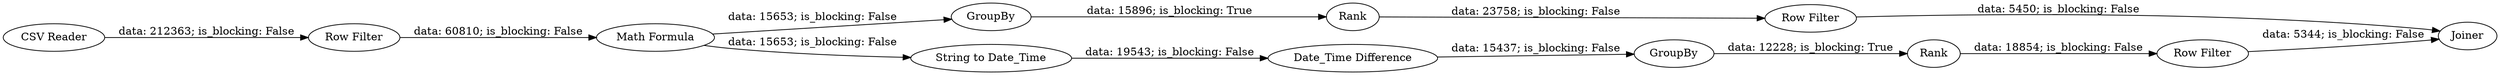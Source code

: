 digraph {
	"200482007326655037_8" [label="Date_Time Difference"]
	"200482007326655037_5" [label=Rank]
	"200482007326655037_10" [label=Rank]
	"200482007326655037_6" [label="Row Filter"]
	"200482007326655037_1" [label="CSV Reader"]
	"200482007326655037_4" [label=GroupBy]
	"200482007326655037_12" [label=Joiner]
	"200482007326655037_9" [label=GroupBy]
	"200482007326655037_11" [label="Row Filter"]
	"200482007326655037_2" [label="Row Filter"]
	"200482007326655037_7" [label="String to Date_Time"]
	"200482007326655037_3" [label="Math Formula"]
	"200482007326655037_6" -> "200482007326655037_12" [label="data: 5450; is_blocking: False"]
	"200482007326655037_1" -> "200482007326655037_2" [label="data: 212363; is_blocking: False"]
	"200482007326655037_9" -> "200482007326655037_10" [label="data: 12228; is_blocking: True"]
	"200482007326655037_3" -> "200482007326655037_7" [label="data: 15653; is_blocking: False"]
	"200482007326655037_10" -> "200482007326655037_11" [label="data: 18854; is_blocking: False"]
	"200482007326655037_5" -> "200482007326655037_6" [label="data: 23758; is_blocking: False"]
	"200482007326655037_11" -> "200482007326655037_12" [label="data: 5344; is_blocking: False"]
	"200482007326655037_2" -> "200482007326655037_3" [label="data: 60810; is_blocking: False"]
	"200482007326655037_4" -> "200482007326655037_5" [label="data: 15896; is_blocking: True"]
	"200482007326655037_3" -> "200482007326655037_4" [label="data: 15653; is_blocking: False"]
	"200482007326655037_7" -> "200482007326655037_8" [label="data: 19543; is_blocking: False"]
	"200482007326655037_8" -> "200482007326655037_9" [label="data: 15437; is_blocking: False"]
	rankdir=LR
}
